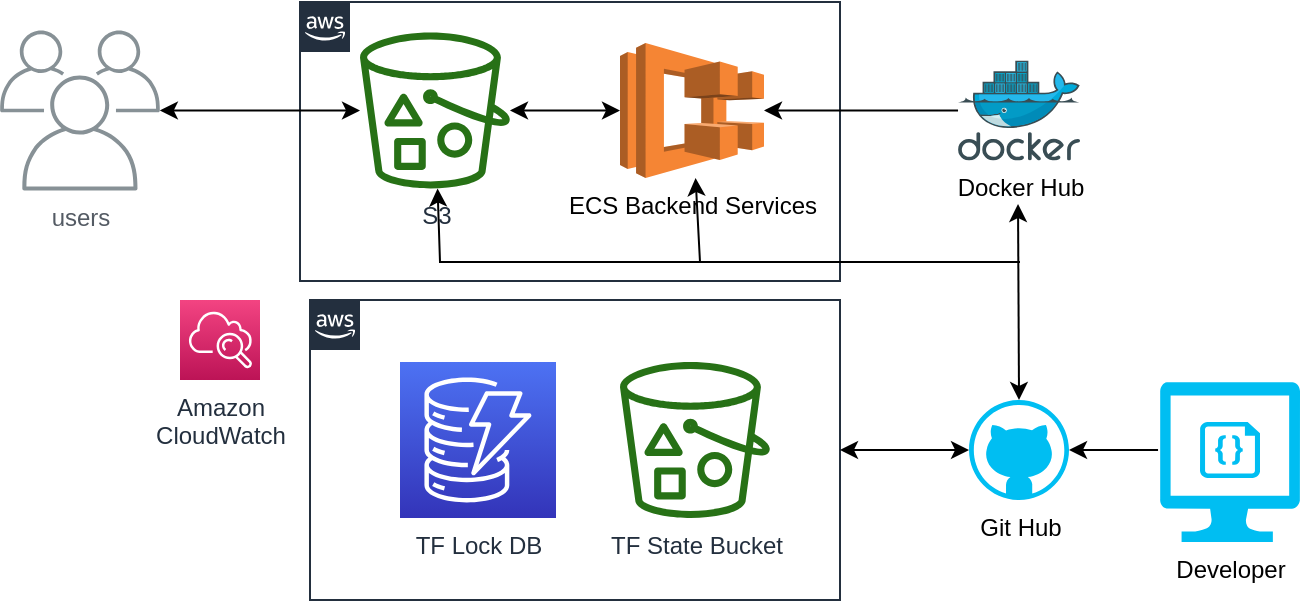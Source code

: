 <mxfile version="22.1.5" type="device">
  <diagram id="Ht1M8jgEwFfnCIfOTk4-" name="Page-1">
    <mxGraphModel dx="1224" dy="775" grid="1" gridSize="10" guides="1" tooltips="1" connect="1" arrows="1" fold="1" page="1" pageScale="1" pageWidth="1169" pageHeight="827" math="0" shadow="0">
      <root>
        <mxCell id="0" />
        <mxCell id="1" parent="0" />
        <mxCell id="UEzPUAAOIrF-is8g5C7q-74" value="" style="points=[[0,0],[0.25,0],[0.5,0],[0.75,0],[1,0],[1,0.25],[1,0.5],[1,0.75],[1,1],[0.75,1],[0.5,1],[0.25,1],[0,1],[0,0.75],[0,0.5],[0,0.25]];outlineConnect=0;gradientColor=none;html=1;whiteSpace=wrap;fontSize=12;fontStyle=0;shape=mxgraph.aws4.group;grIcon=mxgraph.aws4.group_aws_cloud_alt;strokeColor=#232F3E;fillColor=none;verticalAlign=top;align=left;spacingLeft=30;fontColor=#232F3E;dashed=0;labelBackgroundColor=#ffffff;container=1;pointerEvents=0;collapsible=0;recursiveResize=0;" parent="1" vertex="1">
          <mxGeometry x="240" y="150" width="270" height="139.5" as="geometry" />
        </mxCell>
        <mxCell id="oMKxdPfoh5hbs6gCotDu-9" value="" style="endArrow=classic;html=1;rounded=0;exitX=-0.014;exitY=0.425;exitDx=0;exitDy=0;exitPerimeter=0;entryX=1;entryY=0.5;entryDx=0;entryDy=0;entryPerimeter=0;" edge="1" parent="1" source="oMKxdPfoh5hbs6gCotDu-3" target="oMKxdPfoh5hbs6gCotDu-8">
          <mxGeometry width="50" height="50" relative="1" as="geometry">
            <mxPoint x="490" y="550" as="sourcePoint" />
            <mxPoint x="630" y="374" as="targetPoint" />
          </mxGeometry>
        </mxCell>
        <mxCell id="oMKxdPfoh5hbs6gCotDu-3" value="Developer" style="verticalLabelPosition=bottom;html=1;verticalAlign=top;align=center;strokeColor=none;fillColor=#00BEF2;shape=mxgraph.azure.computer;pointerEvents=1;" vertex="1" parent="1">
          <mxGeometry x="670" y="340" width="70" height="80" as="geometry" />
        </mxCell>
        <mxCell id="oMKxdPfoh5hbs6gCotDu-6" value="" style="verticalLabelPosition=bottom;html=1;verticalAlign=top;align=center;strokeColor=none;fillColor=#00BEF2;shape=mxgraph.azure.code_file;pointerEvents=1;" vertex="1" parent="1">
          <mxGeometry x="690" y="360" width="30" height="28" as="geometry" />
        </mxCell>
        <mxCell id="oMKxdPfoh5hbs6gCotDu-8" value="Git Hub" style="verticalLabelPosition=bottom;html=1;verticalAlign=top;align=center;strokeColor=none;fillColor=#00BEF2;shape=mxgraph.azure.github_code;pointerEvents=1;" vertex="1" parent="1">
          <mxGeometry x="574.51" y="349" width="50" height="50" as="geometry" />
        </mxCell>
        <mxCell id="UEzPUAAOIrF-is8g5C7q-78" value="S3" style="outlineConnect=0;fontColor=#232F3E;gradientColor=none;fillColor=#277116;strokeColor=none;dashed=0;verticalLabelPosition=bottom;verticalAlign=top;align=center;html=1;fontSize=12;fontStyle=0;aspect=fixed;pointerEvents=1;shape=mxgraph.aws4.bucket_with_objects;labelBackgroundColor=#ffffff;" parent="1" vertex="1">
          <mxGeometry x="270" y="165.25" width="75" height="78" as="geometry" />
        </mxCell>
        <mxCell id="UEzPUAAOIrF-is8g5C7q-80" value="Amazon&lt;br&gt;CloudWatch" style="outlineConnect=0;fontColor=#232F3E;gradientColor=#F34482;gradientDirection=north;fillColor=#BC1356;strokeColor=#ffffff;dashed=0;verticalLabelPosition=bottom;verticalAlign=top;align=center;html=1;fontSize=12;fontStyle=0;aspect=fixed;shape=mxgraph.aws4.resourceIcon;resIcon=mxgraph.aws4.cloudwatch;labelBackgroundColor=#ffffff;" parent="1" vertex="1">
          <mxGeometry x="180" y="299" width="40" height="40" as="geometry" />
        </mxCell>
        <mxCell id="oMKxdPfoh5hbs6gCotDu-13" value="" style="points=[[0,0],[0.25,0],[0.5,0],[0.75,0],[1,0],[1,0.25],[1,0.5],[1,0.75],[1,1],[0.75,1],[0.5,1],[0.25,1],[0,1],[0,0.75],[0,0.5],[0,0.25]];outlineConnect=0;gradientColor=none;html=1;whiteSpace=wrap;fontSize=12;fontStyle=0;shape=mxgraph.aws4.group;grIcon=mxgraph.aws4.group_aws_cloud_alt;strokeColor=#232F3E;fillColor=none;verticalAlign=top;align=left;spacingLeft=30;fontColor=#232F3E;dashed=0;labelBackgroundColor=#ffffff;container=1;pointerEvents=0;collapsible=0;recursiveResize=0;" vertex="1" parent="1">
          <mxGeometry x="245" y="299" width="265" height="150" as="geometry" />
        </mxCell>
        <mxCell id="UEzPUAAOIrF-is8g5C7q-77" value="TF State Bucket" style="outlineConnect=0;fontColor=#232F3E;gradientColor=none;fillColor=#277116;strokeColor=none;dashed=0;verticalLabelPosition=bottom;verticalAlign=top;align=center;html=1;fontSize=12;fontStyle=0;aspect=fixed;pointerEvents=1;shape=mxgraph.aws4.bucket_with_objects;labelBackgroundColor=#ffffff;" parent="oMKxdPfoh5hbs6gCotDu-13" vertex="1">
          <mxGeometry x="155" y="31" width="75" height="78" as="geometry" />
        </mxCell>
        <mxCell id="oMKxdPfoh5hbs6gCotDu-4" value="TF Lock DB" style="outlineConnect=0;fontColor=#232F3E;gradientColor=#4D72F3;gradientDirection=north;fillColor=#3334B9;strokeColor=#ffffff;dashed=0;verticalLabelPosition=bottom;verticalAlign=top;align=center;html=1;fontSize=12;fontStyle=0;aspect=fixed;shape=mxgraph.aws4.resourceIcon;resIcon=mxgraph.aws4.dynamodb;labelBackgroundColor=#ffffff;" vertex="1" parent="oMKxdPfoh5hbs6gCotDu-13">
          <mxGeometry x="45" y="31" width="78" height="78" as="geometry" />
        </mxCell>
        <mxCell id="oMKxdPfoh5hbs6gCotDu-14" value="ECS Backend Services" style="outlineConnect=0;dashed=0;verticalLabelPosition=bottom;verticalAlign=top;align=center;html=1;shape=mxgraph.aws3.ecs;fillColor=#F58534;gradientColor=none;" vertex="1" parent="1">
          <mxGeometry x="400" y="170.5" width="72" height="67.5" as="geometry" />
        </mxCell>
        <mxCell id="oMKxdPfoh5hbs6gCotDu-28" value="" style="edgeStyle=orthogonalEdgeStyle;rounded=0;orthogonalLoop=1;jettySize=auto;html=1;" edge="1" parent="1" source="oMKxdPfoh5hbs6gCotDu-15" target="oMKxdPfoh5hbs6gCotDu-14">
          <mxGeometry relative="1" as="geometry" />
        </mxCell>
        <mxCell id="oMKxdPfoh5hbs6gCotDu-15" value="Docker Hub" style="image;sketch=0;aspect=fixed;html=1;points=[];align=center;fontSize=12;image=img/lib/mscae/Docker.svg;" vertex="1" parent="1">
          <mxGeometry x="569.02" y="179.25" width="60.98" height="50" as="geometry" />
        </mxCell>
        <mxCell id="oMKxdPfoh5hbs6gCotDu-16" value="" style="endArrow=classic;startArrow=classic;html=1;rounded=0;exitX=0.5;exitY=0;exitDx=0;exitDy=0;exitPerimeter=0;" edge="1" parent="1" source="oMKxdPfoh5hbs6gCotDu-8">
          <mxGeometry width="50" height="50" relative="1" as="geometry">
            <mxPoint x="599.01" y="340" as="sourcePoint" />
            <mxPoint x="599.01" y="251" as="targetPoint" />
          </mxGeometry>
        </mxCell>
        <mxCell id="oMKxdPfoh5hbs6gCotDu-18" value="" style="endArrow=classic;startArrow=classic;html=1;rounded=0;exitX=0;exitY=0.5;exitDx=0;exitDy=0;exitPerimeter=0;entryX=1;entryY=0.5;entryDx=0;entryDy=0;" edge="1" parent="1" source="oMKxdPfoh5hbs6gCotDu-8" target="oMKxdPfoh5hbs6gCotDu-13">
          <mxGeometry width="50" height="50" relative="1" as="geometry">
            <mxPoint x="615" y="359" as="sourcePoint" />
            <mxPoint x="615" y="290" as="targetPoint" />
          </mxGeometry>
        </mxCell>
        <mxCell id="oMKxdPfoh5hbs6gCotDu-20" value="users" style="sketch=0;outlineConnect=0;gradientColor=none;fontColor=#545B64;strokeColor=none;fillColor=#879196;dashed=0;verticalLabelPosition=bottom;verticalAlign=top;align=center;html=1;fontSize=12;fontStyle=0;aspect=fixed;shape=mxgraph.aws4.illustration_users;pointerEvents=1" vertex="1" parent="1">
          <mxGeometry x="90" y="164.25" width="80" height="80" as="geometry" />
        </mxCell>
        <mxCell id="oMKxdPfoh5hbs6gCotDu-26" value="" style="endArrow=classic;startArrow=classic;html=1;rounded=0;" edge="1" parent="1" source="oMKxdPfoh5hbs6gCotDu-20" target="UEzPUAAOIrF-is8g5C7q-78">
          <mxGeometry width="50" height="50" relative="1" as="geometry">
            <mxPoint x="560" y="400" as="sourcePoint" />
            <mxPoint x="610" y="350" as="targetPoint" />
          </mxGeometry>
        </mxCell>
        <mxCell id="oMKxdPfoh5hbs6gCotDu-30" value="" style="endArrow=classic;startArrow=classic;html=1;rounded=0;entryX=0;entryY=0.5;entryDx=0;entryDy=0;entryPerimeter=0;" edge="1" parent="1" source="UEzPUAAOIrF-is8g5C7q-78" target="oMKxdPfoh5hbs6gCotDu-14">
          <mxGeometry width="50" height="50" relative="1" as="geometry">
            <mxPoint x="560" y="400" as="sourcePoint" />
            <mxPoint x="610" y="350" as="targetPoint" />
          </mxGeometry>
        </mxCell>
        <mxCell id="oMKxdPfoh5hbs6gCotDu-32" value="" style="endArrow=classic;html=1;rounded=0;" edge="1" parent="1" target="UEzPUAAOIrF-is8g5C7q-78">
          <mxGeometry width="50" height="50" relative="1" as="geometry">
            <mxPoint x="440" y="280" as="sourcePoint" />
            <mxPoint x="610" y="350" as="targetPoint" />
            <Array as="points">
              <mxPoint x="310" y="280" />
            </Array>
          </mxGeometry>
        </mxCell>
        <mxCell id="oMKxdPfoh5hbs6gCotDu-33" value="" style="endArrow=classic;html=1;rounded=0;" edge="1" parent="1" target="oMKxdPfoh5hbs6gCotDu-14">
          <mxGeometry width="50" height="50" relative="1" as="geometry">
            <mxPoint x="600" y="280" as="sourcePoint" />
            <mxPoint x="610" y="350" as="targetPoint" />
            <Array as="points">
              <mxPoint x="440" y="280" />
            </Array>
          </mxGeometry>
        </mxCell>
      </root>
    </mxGraphModel>
  </diagram>
</mxfile>
